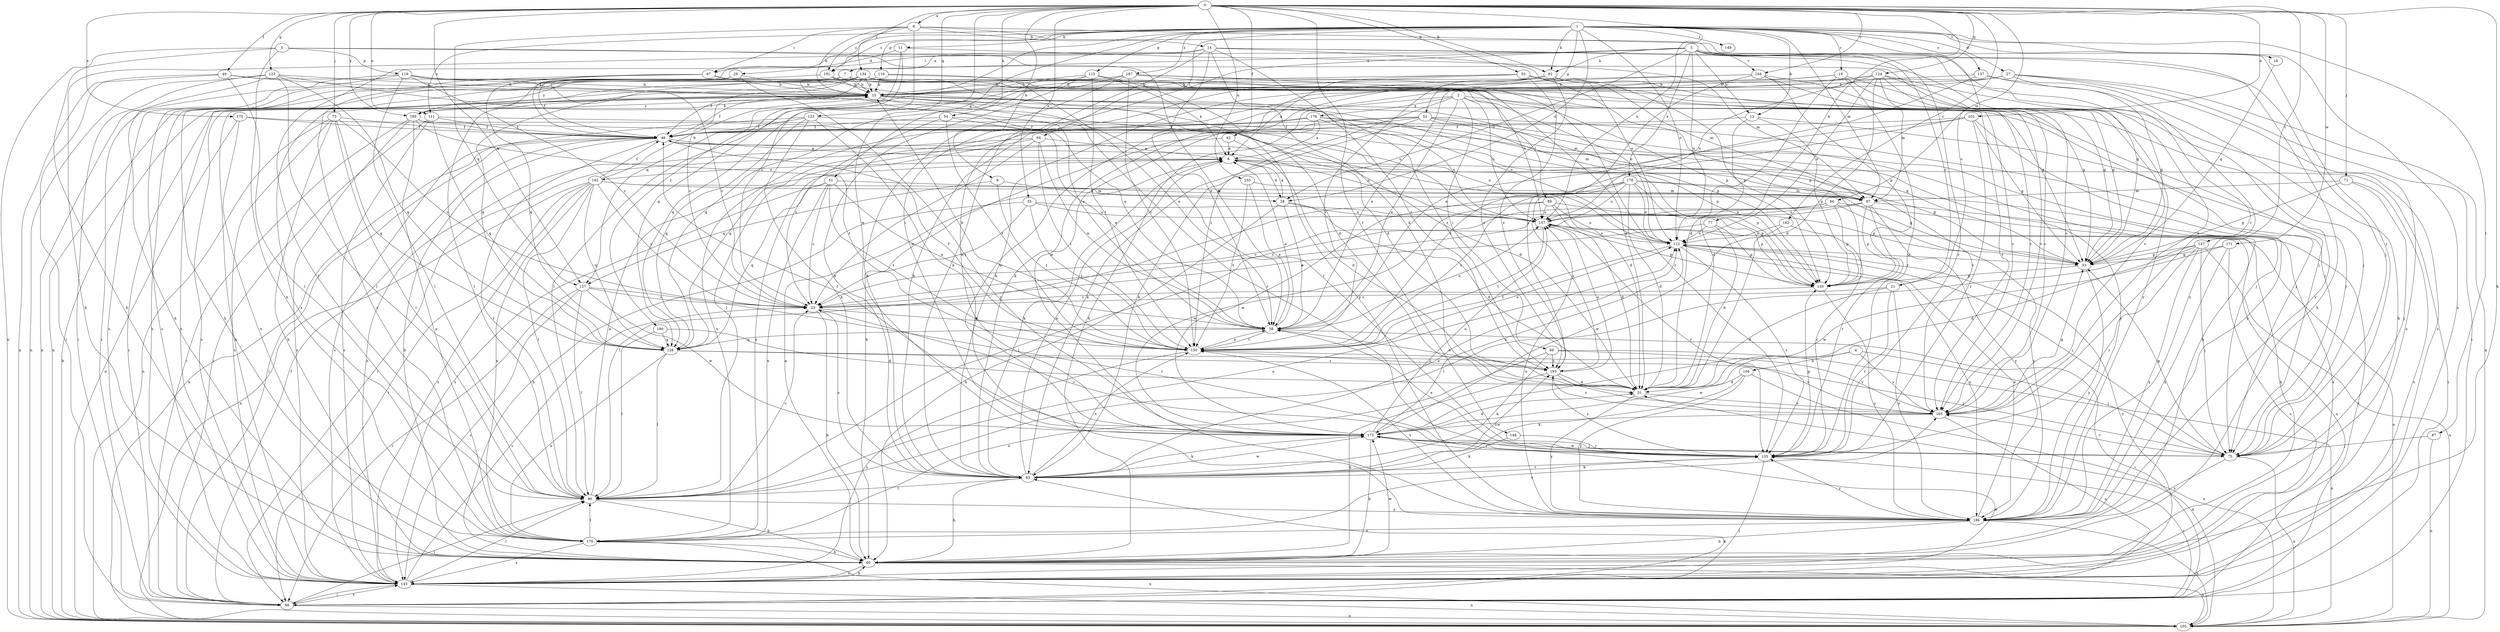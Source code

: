 strict digraph  {
0;
1;
2;
3;
4;
5;
6;
7;
8;
9;
11;
13;
14;
15;
16;
19;
21;
23;
27;
28;
29;
31;
35;
38;
40;
42;
46;
51;
52;
53;
54;
55;
60;
64;
66;
67;
68;
71;
73;
75;
77;
82;
83;
87;
89;
90;
94;
97;
102;
103;
104;
105;
111;
112;
115;
116;
119;
120;
122;
123;
124;
127;
128;
134;
135;
137;
143;
147;
148;
149;
150;
157;
162;
164;
165;
171;
172;
175;
176;
178;
179;
185;
186;
187;
190;
191;
192;
193;
0 -> 6  [label=a];
0 -> 9  [label=b];
0 -> 35  [label=e];
0 -> 40  [label=f];
0 -> 42  [label=f];
0 -> 54  [label=h];
0 -> 55  [label=h];
0 -> 60  [label=h];
0 -> 71  [label=j];
0 -> 73  [label=j];
0 -> 77  [label=k];
0 -> 82  [label=k];
0 -> 94  [label=m];
0 -> 102  [label=n];
0 -> 103  [label=n];
0 -> 111  [label=o];
0 -> 122  [label=q];
0 -> 123  [label=q];
0 -> 124  [label=q];
0 -> 127  [label=q];
0 -> 134  [label=r];
0 -> 147  [label=t];
0 -> 148  [label=t];
0 -> 157  [label=u];
0 -> 162  [label=v];
0 -> 164  [label=v];
0 -> 171  [label=w];
0 -> 172  [label=w];
0 -> 175  [label=x];
0 -> 185  [label=y];
1 -> 11  [label=b];
1 -> 13  [label=b];
1 -> 16  [label=c];
1 -> 19  [label=c];
1 -> 21  [label=c];
1 -> 27  [label=d];
1 -> 28  [label=d];
1 -> 46  [label=f];
1 -> 51  [label=g];
1 -> 52  [label=g];
1 -> 64  [label=i];
1 -> 82  [label=k];
1 -> 87  [label=l];
1 -> 97  [label=m];
1 -> 111  [label=o];
1 -> 112  [label=o];
1 -> 115  [label=p];
1 -> 116  [label=p];
1 -> 137  [label=s];
1 -> 143  [label=s];
1 -> 149  [label=t];
1 -> 187  [label=z];
1 -> 190  [label=z];
1 -> 191  [label=z];
2 -> 38  [label=e];
2 -> 66  [label=i];
2 -> 75  [label=j];
2 -> 89  [label=l];
2 -> 150  [label=t];
2 -> 157  [label=u];
2 -> 172  [label=w];
2 -> 176  [label=x];
3 -> 13  [label=b];
3 -> 21  [label=c];
3 -> 28  [label=d];
3 -> 60  [label=h];
3 -> 67  [label=i];
3 -> 82  [label=k];
3 -> 83  [label=k];
3 -> 112  [label=o];
3 -> 135  [label=r];
3 -> 164  [label=v];
3 -> 165  [label=v];
3 -> 178  [label=x];
3 -> 191  [label=z];
4 -> 75  [label=j];
4 -> 104  [label=n];
4 -> 165  [label=v];
4 -> 172  [label=w];
5 -> 38  [label=e];
5 -> 60  [label=h];
5 -> 105  [label=n];
5 -> 119  [label=p];
5 -> 165  [label=v];
5 -> 179  [label=x];
6 -> 14  [label=b];
6 -> 15  [label=b];
6 -> 23  [label=c];
6 -> 67  [label=i];
6 -> 75  [label=j];
6 -> 127  [label=q];
6 -> 165  [label=v];
6 -> 191  [label=z];
7 -> 15  [label=b];
7 -> 38  [label=e];
7 -> 53  [label=g];
7 -> 105  [label=n];
7 -> 143  [label=s];
7 -> 165  [label=v];
7 -> 185  [label=y];
8 -> 28  [label=d];
8 -> 53  [label=g];
8 -> 68  [label=i];
8 -> 83  [label=k];
8 -> 120  [label=p];
8 -> 192  [label=z];
9 -> 28  [label=d];
9 -> 127  [label=q];
9 -> 150  [label=t];
11 -> 29  [label=d];
11 -> 97  [label=m];
11 -> 127  [label=q];
11 -> 128  [label=q];
13 -> 31  [label=d];
13 -> 46  [label=f];
13 -> 75  [label=j];
13 -> 120  [label=p];
14 -> 7  [label=a];
14 -> 31  [label=d];
14 -> 38  [label=e];
14 -> 53  [label=g];
14 -> 60  [label=h];
14 -> 75  [label=j];
14 -> 90  [label=l];
14 -> 112  [label=o];
14 -> 172  [label=w];
14 -> 193  [label=z];
15 -> 46  [label=f];
15 -> 68  [label=i];
15 -> 97  [label=m];
15 -> 112  [label=o];
15 -> 120  [label=p];
15 -> 135  [label=r];
15 -> 143  [label=s];
15 -> 157  [label=u];
15 -> 165  [label=v];
15 -> 185  [label=y];
16 -> 53  [label=g];
19 -> 15  [label=b];
19 -> 31  [label=d];
19 -> 38  [label=e];
19 -> 53  [label=g];
19 -> 135  [label=r];
19 -> 186  [label=y];
21 -> 23  [label=c];
21 -> 31  [label=d];
21 -> 135  [label=r];
21 -> 186  [label=y];
23 -> 38  [label=e];
23 -> 60  [label=h];
23 -> 135  [label=r];
27 -> 15  [label=b];
27 -> 53  [label=g];
27 -> 60  [label=h];
27 -> 68  [label=i];
27 -> 83  [label=k];
27 -> 105  [label=n];
27 -> 143  [label=s];
28 -> 8  [label=a];
28 -> 31  [label=d];
28 -> 38  [label=e];
28 -> 60  [label=h];
28 -> 157  [label=u];
29 -> 15  [label=b];
29 -> 23  [label=c];
29 -> 46  [label=f];
29 -> 90  [label=l];
29 -> 186  [label=y];
31 -> 165  [label=v];
31 -> 186  [label=y];
35 -> 23  [label=c];
35 -> 60  [label=h];
35 -> 120  [label=p];
35 -> 150  [label=t];
35 -> 157  [label=u];
38 -> 8  [label=a];
38 -> 68  [label=i];
38 -> 128  [label=q];
38 -> 150  [label=t];
38 -> 157  [label=u];
40 -> 15  [label=b];
40 -> 68  [label=i];
40 -> 75  [label=j];
40 -> 90  [label=l];
40 -> 105  [label=n];
42 -> 8  [label=a];
42 -> 31  [label=d];
42 -> 68  [label=i];
46 -> 8  [label=a];
46 -> 31  [label=d];
46 -> 60  [label=h];
46 -> 68  [label=i];
46 -> 90  [label=l];
46 -> 105  [label=n];
46 -> 157  [label=u];
51 -> 23  [label=c];
51 -> 38  [label=e];
51 -> 97  [label=m];
51 -> 128  [label=q];
51 -> 143  [label=s];
51 -> 150  [label=t];
51 -> 179  [label=x];
52 -> 46  [label=f];
52 -> 60  [label=h];
52 -> 75  [label=j];
52 -> 83  [label=k];
52 -> 90  [label=l];
52 -> 97  [label=m];
52 -> 128  [label=q];
52 -> 186  [label=y];
53 -> 120  [label=p];
53 -> 186  [label=y];
54 -> 23  [label=c];
54 -> 38  [label=e];
54 -> 46  [label=f];
54 -> 135  [label=r];
54 -> 150  [label=t];
55 -> 8  [label=a];
55 -> 15  [label=b];
55 -> 97  [label=m];
55 -> 120  [label=p];
55 -> 172  [label=w];
55 -> 193  [label=z];
60 -> 8  [label=a];
60 -> 105  [label=n];
60 -> 143  [label=s];
60 -> 172  [label=w];
64 -> 8  [label=a];
64 -> 23  [label=c];
64 -> 38  [label=e];
64 -> 143  [label=s];
64 -> 150  [label=t];
64 -> 179  [label=x];
66 -> 83  [label=k];
66 -> 105  [label=n];
66 -> 165  [label=v];
66 -> 179  [label=x];
66 -> 193  [label=z];
67 -> 15  [label=b];
67 -> 128  [label=q];
67 -> 143  [label=s];
67 -> 179  [label=x];
67 -> 193  [label=z];
68 -> 46  [label=f];
68 -> 83  [label=k];
68 -> 90  [label=l];
68 -> 105  [label=n];
68 -> 135  [label=r];
68 -> 143  [label=s];
68 -> 157  [label=u];
71 -> 53  [label=g];
71 -> 75  [label=j];
71 -> 97  [label=m];
71 -> 143  [label=s];
73 -> 23  [label=c];
73 -> 46  [label=f];
73 -> 60  [label=h];
73 -> 90  [label=l];
73 -> 105  [label=n];
73 -> 128  [label=q];
73 -> 143  [label=s];
75 -> 53  [label=g];
75 -> 105  [label=n];
75 -> 165  [label=v];
75 -> 172  [label=w];
75 -> 186  [label=y];
77 -> 23  [label=c];
77 -> 31  [label=d];
77 -> 112  [label=o];
77 -> 120  [label=p];
82 -> 15  [label=b];
82 -> 53  [label=g];
82 -> 83  [label=k];
82 -> 120  [label=p];
82 -> 150  [label=t];
82 -> 193  [label=z];
83 -> 8  [label=a];
83 -> 23  [label=c];
83 -> 60  [label=h];
83 -> 90  [label=l];
83 -> 112  [label=o];
83 -> 135  [label=r];
83 -> 150  [label=t];
83 -> 172  [label=w];
83 -> 193  [label=z];
87 -> 75  [label=j];
87 -> 105  [label=n];
89 -> 31  [label=d];
89 -> 53  [label=g];
89 -> 90  [label=l];
89 -> 112  [label=o];
89 -> 157  [label=u];
89 -> 172  [label=w];
90 -> 8  [label=a];
90 -> 23  [label=c];
90 -> 60  [label=h];
90 -> 112  [label=o];
90 -> 186  [label=y];
94 -> 23  [label=c];
94 -> 60  [label=h];
94 -> 90  [label=l];
94 -> 120  [label=p];
94 -> 157  [label=u];
94 -> 186  [label=y];
97 -> 23  [label=c];
97 -> 68  [label=i];
97 -> 120  [label=p];
97 -> 135  [label=r];
97 -> 157  [label=u];
97 -> 186  [label=y];
102 -> 46  [label=f];
102 -> 53  [label=g];
102 -> 83  [label=k];
102 -> 135  [label=r];
102 -> 150  [label=t];
102 -> 186  [label=y];
103 -> 38  [label=e];
103 -> 97  [label=m];
103 -> 150  [label=t];
104 -> 31  [label=d];
104 -> 83  [label=k];
104 -> 105  [label=n];
104 -> 186  [label=y];
105 -> 15  [label=b];
105 -> 31  [label=d];
105 -> 157  [label=u];
111 -> 46  [label=f];
111 -> 68  [label=i];
111 -> 120  [label=p];
111 -> 128  [label=q];
111 -> 143  [label=s];
112 -> 53  [label=g];
112 -> 75  [label=j];
112 -> 135  [label=r];
112 -> 150  [label=t];
112 -> 186  [label=y];
115 -> 8  [label=a];
115 -> 15  [label=b];
115 -> 83  [label=k];
115 -> 128  [label=q];
115 -> 150  [label=t];
115 -> 186  [label=y];
116 -> 15  [label=b];
116 -> 38  [label=e];
116 -> 143  [label=s];
116 -> 165  [label=v];
119 -> 15  [label=b];
119 -> 23  [label=c];
119 -> 31  [label=d];
119 -> 68  [label=i];
119 -> 75  [label=j];
119 -> 90  [label=l];
119 -> 105  [label=n];
120 -> 23  [label=c];
120 -> 186  [label=y];
122 -> 15  [label=b];
122 -> 38  [label=e];
122 -> 60  [label=h];
122 -> 68  [label=i];
122 -> 90  [label=l];
122 -> 105  [label=n];
122 -> 128  [label=q];
123 -> 46  [label=f];
123 -> 53  [label=g];
123 -> 83  [label=k];
123 -> 128  [label=q];
123 -> 143  [label=s];
123 -> 186  [label=y];
124 -> 15  [label=b];
124 -> 31  [label=d];
124 -> 83  [label=k];
124 -> 97  [label=m];
124 -> 112  [label=o];
124 -> 143  [label=s];
124 -> 157  [label=u];
124 -> 165  [label=v];
124 -> 186  [label=y];
127 -> 23  [label=c];
127 -> 68  [label=i];
127 -> 90  [label=l];
127 -> 135  [label=r];
127 -> 143  [label=s];
127 -> 172  [label=w];
128 -> 75  [label=j];
128 -> 90  [label=l];
128 -> 179  [label=x];
128 -> 193  [label=z];
134 -> 15  [label=b];
134 -> 23  [label=c];
134 -> 31  [label=d];
134 -> 46  [label=f];
134 -> 60  [label=h];
134 -> 112  [label=o];
134 -> 128  [label=q];
134 -> 165  [label=v];
134 -> 179  [label=x];
135 -> 38  [label=e];
135 -> 68  [label=i];
135 -> 83  [label=k];
135 -> 120  [label=p];
137 -> 15  [label=b];
137 -> 38  [label=e];
137 -> 60  [label=h];
137 -> 186  [label=y];
143 -> 15  [label=b];
143 -> 23  [label=c];
143 -> 60  [label=h];
143 -> 68  [label=i];
143 -> 90  [label=l];
143 -> 105  [label=n];
143 -> 112  [label=o];
143 -> 172  [label=w];
147 -> 31  [label=d];
147 -> 53  [label=g];
147 -> 75  [label=j];
147 -> 90  [label=l];
147 -> 105  [label=n];
147 -> 135  [label=r];
147 -> 186  [label=y];
148 -> 83  [label=k];
148 -> 135  [label=r];
150 -> 15  [label=b];
150 -> 38  [label=e];
150 -> 46  [label=f];
150 -> 112  [label=o];
150 -> 143  [label=s];
150 -> 165  [label=v];
150 -> 193  [label=z];
157 -> 112  [label=o];
157 -> 120  [label=p];
157 -> 135  [label=r];
157 -> 150  [label=t];
162 -> 112  [label=o];
162 -> 135  [label=r];
162 -> 172  [label=w];
164 -> 15  [label=b];
164 -> 53  [label=g];
164 -> 120  [label=p];
164 -> 165  [label=v];
164 -> 172  [label=w];
164 -> 193  [label=z];
165 -> 53  [label=g];
165 -> 143  [label=s];
165 -> 172  [label=w];
165 -> 193  [label=z];
171 -> 53  [label=g];
171 -> 143  [label=s];
171 -> 172  [label=w];
171 -> 186  [label=y];
172 -> 31  [label=d];
172 -> 46  [label=f];
172 -> 60  [label=h];
172 -> 75  [label=j];
172 -> 83  [label=k];
172 -> 112  [label=o];
172 -> 135  [label=r];
172 -> 157  [label=u];
175 -> 46  [label=f];
175 -> 105  [label=n];
175 -> 112  [label=o];
175 -> 179  [label=x];
176 -> 8  [label=a];
176 -> 46  [label=f];
176 -> 60  [label=h];
176 -> 75  [label=j];
176 -> 157  [label=u];
176 -> 165  [label=v];
176 -> 179  [label=x];
178 -> 31  [label=d];
178 -> 97  [label=m];
178 -> 112  [label=o];
178 -> 120  [label=p];
178 -> 143  [label=s];
178 -> 150  [label=t];
178 -> 157  [label=u];
178 -> 172  [label=w];
178 -> 193  [label=z];
179 -> 60  [label=h];
179 -> 90  [label=l];
179 -> 105  [label=n];
179 -> 143  [label=s];
179 -> 165  [label=v];
185 -> 15  [label=b];
185 -> 31  [label=d];
185 -> 46  [label=f];
185 -> 68  [label=i];
185 -> 143  [label=s];
185 -> 150  [label=t];
185 -> 179  [label=x];
186 -> 60  [label=h];
186 -> 105  [label=n];
186 -> 112  [label=o];
186 -> 135  [label=r];
186 -> 150  [label=t];
186 -> 157  [label=u];
186 -> 179  [label=x];
187 -> 15  [label=b];
187 -> 31  [label=d];
187 -> 83  [label=k];
187 -> 90  [label=l];
187 -> 128  [label=q];
187 -> 135  [label=r];
187 -> 150  [label=t];
187 -> 157  [label=u];
190 -> 31  [label=d];
190 -> 90  [label=l];
190 -> 128  [label=q];
191 -> 15  [label=b];
191 -> 120  [label=p];
191 -> 143  [label=s];
192 -> 15  [label=b];
192 -> 23  [label=c];
192 -> 46  [label=f];
192 -> 53  [label=g];
192 -> 68  [label=i];
192 -> 90  [label=l];
192 -> 97  [label=m];
192 -> 105  [label=n];
192 -> 128  [label=q];
192 -> 143  [label=s];
192 -> 179  [label=x];
193 -> 31  [label=d];
193 -> 38  [label=e];
193 -> 60  [label=h];
193 -> 135  [label=r];
193 -> 157  [label=u];
193 -> 165  [label=v];
}
